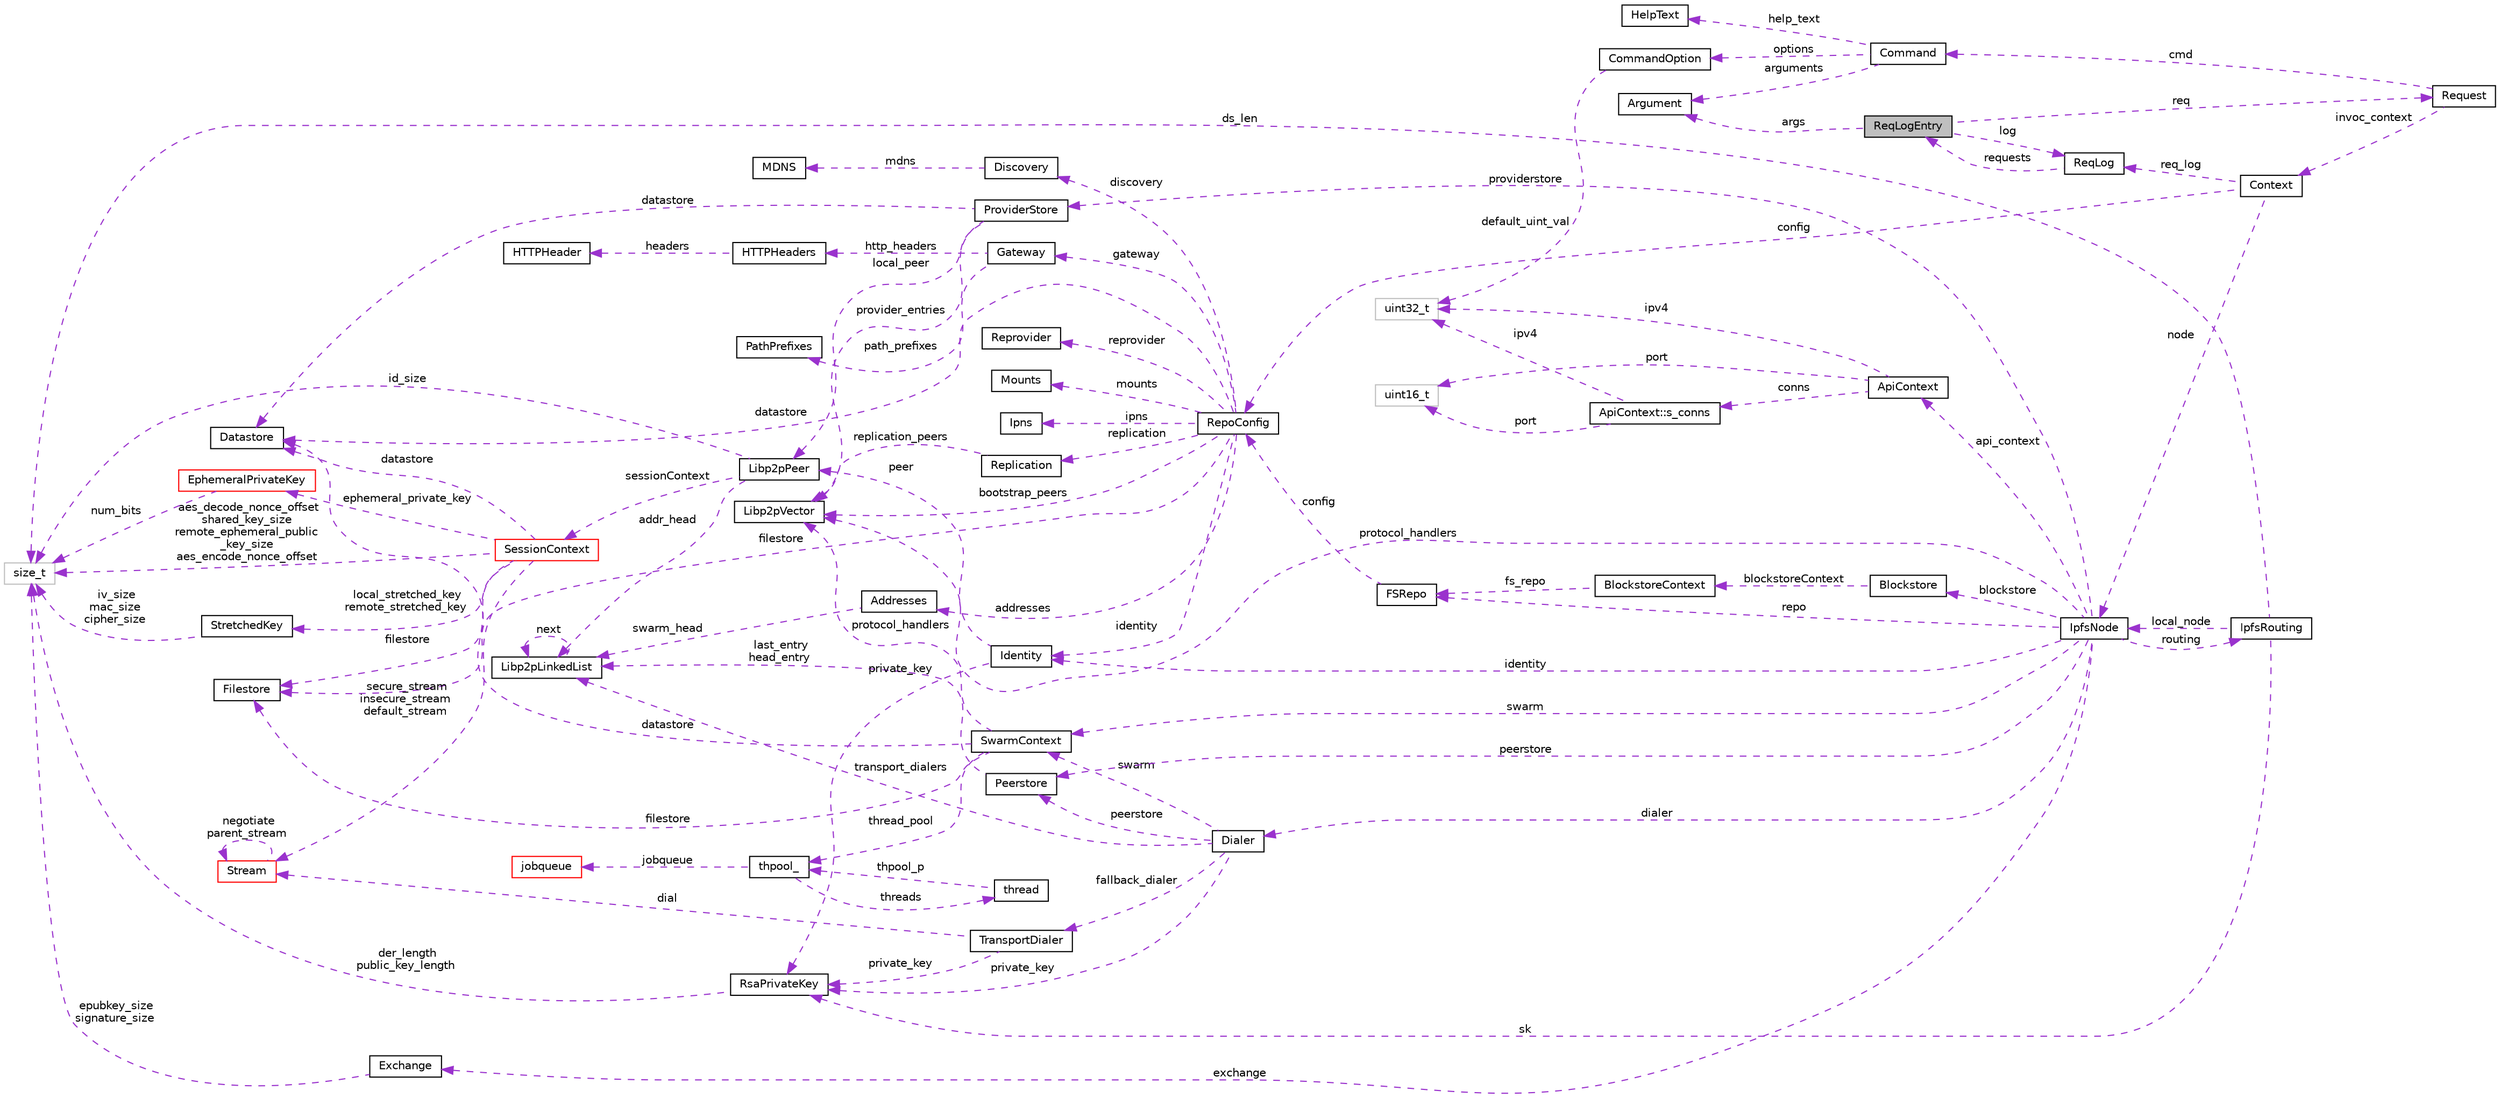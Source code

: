 digraph "ReqLogEntry"
{
  edge [fontname="Helvetica",fontsize="10",labelfontname="Helvetica",labelfontsize="10"];
  node [fontname="Helvetica",fontsize="10",shape=record];
  rankdir="LR";
  Node1 [label="ReqLogEntry",height=0.2,width=0.4,color="black", fillcolor="grey75", style="filled", fontcolor="black"];
  Node2 -> Node1 [dir="back",color="darkorchid3",fontsize="10",style="dashed",label=" log" ,fontname="Helvetica"];
  Node2 [label="ReqLog",height=0.2,width=0.4,color="black", fillcolor="white", style="filled",URL="$struct_req_log.html"];
  Node1 -> Node2 [dir="back",color="darkorchid3",fontsize="10",style="dashed",label=" requests" ,fontname="Helvetica"];
  Node3 -> Node1 [dir="back",color="darkorchid3",fontsize="10",style="dashed",label=" args" ,fontname="Helvetica"];
  Node3 [label="Argument",height=0.2,width=0.4,color="black", fillcolor="white", style="filled",URL="$struct_argument.html"];
  Node4 -> Node1 [dir="back",color="darkorchid3",fontsize="10",style="dashed",label=" req" ,fontname="Helvetica"];
  Node4 [label="Request",height=0.2,width=0.4,color="black", fillcolor="white", style="filled",URL="$struct_request.html"];
  Node5 -> Node4 [dir="back",color="darkorchid3",fontsize="10",style="dashed",label=" cmd" ,fontname="Helvetica"];
  Node5 [label="Command",height=0.2,width=0.4,color="black", fillcolor="white", style="filled",URL="$struct_command.html"];
  Node3 -> Node5 [dir="back",color="darkorchid3",fontsize="10",style="dashed",label=" arguments" ,fontname="Helvetica"];
  Node6 -> Node5 [dir="back",color="darkorchid3",fontsize="10",style="dashed",label=" options" ,fontname="Helvetica"];
  Node6 [label="CommandOption",height=0.2,width=0.4,color="black", fillcolor="white", style="filled",URL="$struct_command_option.html"];
  Node7 -> Node6 [dir="back",color="darkorchid3",fontsize="10",style="dashed",label=" default_uint_val" ,fontname="Helvetica"];
  Node7 [label="uint32_t",height=0.2,width=0.4,color="grey75", fillcolor="white", style="filled"];
  Node8 -> Node5 [dir="back",color="darkorchid3",fontsize="10",style="dashed",label=" help_text" ,fontname="Helvetica"];
  Node8 [label="HelpText",height=0.2,width=0.4,color="black", fillcolor="white", style="filled",URL="$struct_help_text.html"];
  Node9 -> Node4 [dir="back",color="darkorchid3",fontsize="10",style="dashed",label=" invoc_context" ,fontname="Helvetica"];
  Node9 [label="Context",height=0.2,width=0.4,color="black", fillcolor="white", style="filled",URL="$struct_context.html"];
  Node10 -> Node9 [dir="back",color="darkorchid3",fontsize="10",style="dashed",label=" node" ,fontname="Helvetica"];
  Node10 [label="IpfsNode",height=0.2,width=0.4,color="black", fillcolor="white", style="filled",URL="$struct_ipfs_node.html"];
  Node11 -> Node10 [dir="back",color="darkorchid3",fontsize="10",style="dashed",label=" protocol_handlers" ,fontname="Helvetica"];
  Node11 [label="Libp2pVector",height=0.2,width=0.4,color="black", fillcolor="white", style="filled",URL="$struct_libp2p_vector.html"];
  Node12 -> Node10 [dir="back",color="darkorchid3",fontsize="10",style="dashed",label=" identity" ,fontname="Helvetica"];
  Node12 [label="Identity",height=0.2,width=0.4,color="black", fillcolor="white", style="filled",URL="$struct_identity.html"];
  Node13 -> Node12 [dir="back",color="darkorchid3",fontsize="10",style="dashed",label=" peer" ,fontname="Helvetica"];
  Node13 [label="Libp2pPeer",height=0.2,width=0.4,color="black", fillcolor="white", style="filled",URL="$struct_libp2p_peer.html"];
  Node14 -> Node13 [dir="back",color="darkorchid3",fontsize="10",style="dashed",label=" sessionContext" ,fontname="Helvetica"];
  Node14 [label="SessionContext",height=0.2,width=0.4,color="red", fillcolor="white", style="filled",URL="$struct_session_context.html"];
  Node15 -> Node14 [dir="back",color="darkorchid3",fontsize="10",style="dashed",label=" ephemeral_private_key" ,fontname="Helvetica"];
  Node15 [label="EphemeralPrivateKey",height=0.2,width=0.4,color="red", fillcolor="white", style="filled",URL="$struct_ephemeral_private_key.html"];
  Node18 -> Node15 [dir="back",color="darkorchid3",fontsize="10",style="dashed",label=" num_bits" ,fontname="Helvetica"];
  Node18 [label="size_t",height=0.2,width=0.4,color="grey75", fillcolor="white", style="filled"];
  Node23 -> Node14 [dir="back",color="darkorchid3",fontsize="10",style="dashed",label=" local_stretched_key\nremote_stretched_key" ,fontname="Helvetica"];
  Node23 [label="StretchedKey",height=0.2,width=0.4,color="black", fillcolor="white", style="filled",URL="$struct_stretched_key.html"];
  Node18 -> Node23 [dir="back",color="darkorchid3",fontsize="10",style="dashed",label=" iv_size\nmac_size\ncipher_size" ,fontname="Helvetica"];
  Node25 -> Node14 [dir="back",color="darkorchid3",fontsize="10",style="dashed",label=" filestore" ,fontname="Helvetica"];
  Node25 [label="Filestore",height=0.2,width=0.4,color="black", fillcolor="white", style="filled",URL="$struct_filestore.html"];
  Node18 -> Node14 [dir="back",color="darkorchid3",fontsize="10",style="dashed",label=" aes_decode_nonce_offset\nshared_key_size\nremote_ephemeral_public\l_key_size\naes_encode_nonce_offset" ,fontname="Helvetica"];
  Node26 -> Node14 [dir="back",color="darkorchid3",fontsize="10",style="dashed",label=" datastore" ,fontname="Helvetica"];
  Node26 [label="Datastore",height=0.2,width=0.4,color="black", fillcolor="white", style="filled",URL="$struct_datastore.html"];
  Node27 -> Node14 [dir="back",color="darkorchid3",fontsize="10",style="dashed",label=" secure_stream\ninsecure_stream\ndefault_stream" ,fontname="Helvetica"];
  Node27 [label="Stream",height=0.2,width=0.4,color="red", fillcolor="white", style="filled",URL="$struct_stream.html"];
  Node27 -> Node27 [dir="back",color="darkorchid3",fontsize="10",style="dashed",label=" negotiate\nparent_stream" ,fontname="Helvetica"];
  Node30 -> Node13 [dir="back",color="darkorchid3",fontsize="10",style="dashed",label=" addr_head" ,fontname="Helvetica"];
  Node30 [label="Libp2pLinkedList",height=0.2,width=0.4,color="black", fillcolor="white", style="filled",URL="$struct_libp2p_linked_list.html"];
  Node30 -> Node30 [dir="back",color="darkorchid3",fontsize="10",style="dashed",label=" next" ,fontname="Helvetica"];
  Node18 -> Node13 [dir="back",color="darkorchid3",fontsize="10",style="dashed",label=" id_size" ,fontname="Helvetica"];
  Node31 -> Node12 [dir="back",color="darkorchid3",fontsize="10",style="dashed",label=" private_key" ,fontname="Helvetica"];
  Node31 [label="RsaPrivateKey",height=0.2,width=0.4,color="black", fillcolor="white", style="filled",URL="$struct_rsa_private_key.html"];
  Node18 -> Node31 [dir="back",color="darkorchid3",fontsize="10",style="dashed",label=" der_length\npublic_key_length" ,fontname="Helvetica"];
  Node32 -> Node10 [dir="back",color="darkorchid3",fontsize="10",style="dashed",label=" routing" ,fontname="Helvetica"];
  Node32 [label="IpfsRouting",height=0.2,width=0.4,color="black", fillcolor="white", style="filled",URL="$struct_ipfs_routing.html"];
  Node10 -> Node32 [dir="back",color="darkorchid3",fontsize="10",style="dashed",label=" local_node" ,fontname="Helvetica"];
  Node31 -> Node32 [dir="back",color="darkorchid3",fontsize="10",style="dashed",label=" sk" ,fontname="Helvetica"];
  Node18 -> Node32 [dir="back",color="darkorchid3",fontsize="10",style="dashed",label=" ds_len" ,fontname="Helvetica"];
  Node33 -> Node10 [dir="back",color="darkorchid3",fontsize="10",style="dashed",label=" providerstore" ,fontname="Helvetica"];
  Node33 [label="ProviderStore",height=0.2,width=0.4,color="black", fillcolor="white", style="filled",URL="$struct_provider_store.html"];
  Node11 -> Node33 [dir="back",color="darkorchid3",fontsize="10",style="dashed",label=" provider_entries" ,fontname="Helvetica"];
  Node13 -> Node33 [dir="back",color="darkorchid3",fontsize="10",style="dashed",label=" local_peer" ,fontname="Helvetica"];
  Node26 -> Node33 [dir="back",color="darkorchid3",fontsize="10",style="dashed",label=" datastore" ,fontname="Helvetica"];
  Node34 -> Node10 [dir="back",color="darkorchid3",fontsize="10",style="dashed",label=" dialer" ,fontname="Helvetica"];
  Node34 [label="Dialer",height=0.2,width=0.4,color="black", fillcolor="white", style="filled",URL="$struct_dialer.html"];
  Node35 -> Node34 [dir="back",color="darkorchid3",fontsize="10",style="dashed",label=" fallback_dialer" ,fontname="Helvetica"];
  Node35 [label="TransportDialer",height=0.2,width=0.4,color="black", fillcolor="white", style="filled",URL="$struct_transport_dialer.html"];
  Node31 -> Node35 [dir="back",color="darkorchid3",fontsize="10",style="dashed",label=" private_key" ,fontname="Helvetica"];
  Node27 -> Node35 [dir="back",color="darkorchid3",fontsize="10",style="dashed",label=" dial" ,fontname="Helvetica"];
  Node30 -> Node34 [dir="back",color="darkorchid3",fontsize="10",style="dashed",label=" transport_dialers" ,fontname="Helvetica"];
  Node31 -> Node34 [dir="back",color="darkorchid3",fontsize="10",style="dashed",label=" private_key" ,fontname="Helvetica"];
  Node36 -> Node34 [dir="back",color="darkorchid3",fontsize="10",style="dashed",label=" swarm" ,fontname="Helvetica"];
  Node36 [label="SwarmContext",height=0.2,width=0.4,color="black", fillcolor="white", style="filled",URL="$struct_swarm_context.html"];
  Node11 -> Node36 [dir="back",color="darkorchid3",fontsize="10",style="dashed",label=" protocol_handlers" ,fontname="Helvetica"];
  Node25 -> Node36 [dir="back",color="darkorchid3",fontsize="10",style="dashed",label=" filestore" ,fontname="Helvetica"];
  Node37 -> Node36 [dir="back",color="darkorchid3",fontsize="10",style="dashed",label=" thread_pool" ,fontname="Helvetica"];
  Node37 [label="thpool_",height=0.2,width=0.4,color="black", fillcolor="white", style="filled",URL="$structthpool__.html"];
  Node38 -> Node37 [dir="back",color="darkorchid3",fontsize="10",style="dashed",label=" threads" ,fontname="Helvetica"];
  Node38 [label="thread",height=0.2,width=0.4,color="black", fillcolor="white", style="filled",URL="$structthread.html"];
  Node37 -> Node38 [dir="back",color="darkorchid3",fontsize="10",style="dashed",label=" thpool_p" ,fontname="Helvetica"];
  Node39 -> Node37 [dir="back",color="darkorchid3",fontsize="10",style="dashed",label=" jobqueue" ,fontname="Helvetica"];
  Node39 [label="jobqueue",height=0.2,width=0.4,color="red", fillcolor="white", style="filled",URL="$structjobqueue.html"];
  Node26 -> Node36 [dir="back",color="darkorchid3",fontsize="10",style="dashed",label=" datastore" ,fontname="Helvetica"];
  Node42 -> Node34 [dir="back",color="darkorchid3",fontsize="10",style="dashed",label=" peerstore" ,fontname="Helvetica"];
  Node42 [label="Peerstore",height=0.2,width=0.4,color="black", fillcolor="white", style="filled",URL="$struct_peerstore.html"];
  Node30 -> Node42 [dir="back",color="darkorchid3",fontsize="10",style="dashed",label=" last_entry\nhead_entry" ,fontname="Helvetica"];
  Node43 -> Node10 [dir="back",color="darkorchid3",fontsize="10",style="dashed",label=" repo" ,fontname="Helvetica"];
  Node43 [label="FSRepo",height=0.2,width=0.4,color="black", fillcolor="white", style="filled",URL="$struct_f_s_repo.html"];
  Node44 -> Node43 [dir="back",color="darkorchid3",fontsize="10",style="dashed",label=" config" ,fontname="Helvetica"];
  Node44 [label="RepoConfig",height=0.2,width=0.4,color="black", fillcolor="white", style="filled",URL="$struct_repo_config.html"];
  Node11 -> Node44 [dir="back",color="darkorchid3",fontsize="10",style="dashed",label=" bootstrap_peers" ,fontname="Helvetica"];
  Node12 -> Node44 [dir="back",color="darkorchid3",fontsize="10",style="dashed",label=" identity" ,fontname="Helvetica"];
  Node45 -> Node44 [dir="back",color="darkorchid3",fontsize="10",style="dashed",label=" reprovider" ,fontname="Helvetica"];
  Node45 [label="Reprovider",height=0.2,width=0.4,color="black", fillcolor="white", style="filled",URL="$struct_reprovider.html"];
  Node46 -> Node44 [dir="back",color="darkorchid3",fontsize="10",style="dashed",label=" discovery" ,fontname="Helvetica"];
  Node46 [label="Discovery",height=0.2,width=0.4,color="black", fillcolor="white", style="filled",URL="$struct_discovery.html"];
  Node47 -> Node46 [dir="back",color="darkorchid3",fontsize="10",style="dashed",label=" mdns" ,fontname="Helvetica"];
  Node47 [label="MDNS",height=0.2,width=0.4,color="black", fillcolor="white", style="filled",URL="$struct_m_d_n_s.html"];
  Node48 -> Node44 [dir="back",color="darkorchid3",fontsize="10",style="dashed",label=" mounts" ,fontname="Helvetica"];
  Node48 [label="Mounts",height=0.2,width=0.4,color="black", fillcolor="white", style="filled",URL="$struct_mounts.html"];
  Node49 -> Node44 [dir="back",color="darkorchid3",fontsize="10",style="dashed",label=" ipns" ,fontname="Helvetica"];
  Node49 [label="Ipns",height=0.2,width=0.4,color="black", fillcolor="white", style="filled",URL="$struct_ipns.html"];
  Node25 -> Node44 [dir="back",color="darkorchid3",fontsize="10",style="dashed",label=" filestore" ,fontname="Helvetica"];
  Node50 -> Node44 [dir="back",color="darkorchid3",fontsize="10",style="dashed",label=" addresses" ,fontname="Helvetica"];
  Node50 [label="Addresses",height=0.2,width=0.4,color="black", fillcolor="white", style="filled",URL="$struct_addresses.html"];
  Node30 -> Node50 [dir="back",color="darkorchid3",fontsize="10",style="dashed",label=" swarm_head" ,fontname="Helvetica"];
  Node51 -> Node44 [dir="back",color="darkorchid3",fontsize="10",style="dashed",label=" replication" ,fontname="Helvetica"];
  Node51 [label="Replication",height=0.2,width=0.4,color="black", fillcolor="white", style="filled",URL="$struct_replication.html"];
  Node11 -> Node51 [dir="back",color="darkorchid3",fontsize="10",style="dashed",label=" replication_peers" ,fontname="Helvetica"];
  Node52 -> Node44 [dir="back",color="darkorchid3",fontsize="10",style="dashed",label=" gateway" ,fontname="Helvetica"];
  Node52 [label="Gateway",height=0.2,width=0.4,color="black", fillcolor="white", style="filled",URL="$struct_gateway.html"];
  Node53 -> Node52 [dir="back",color="darkorchid3",fontsize="10",style="dashed",label=" http_headers" ,fontname="Helvetica"];
  Node53 [label="HTTPHeaders",height=0.2,width=0.4,color="black", fillcolor="white", style="filled",URL="$struct_h_t_t_p_headers.html"];
  Node54 -> Node53 [dir="back",color="darkorchid3",fontsize="10",style="dashed",label=" headers" ,fontname="Helvetica"];
  Node54 [label="HTTPHeader",height=0.2,width=0.4,color="black", fillcolor="white", style="filled",URL="$struct_h_t_t_p_header.html"];
  Node55 -> Node52 [dir="back",color="darkorchid3",fontsize="10",style="dashed",label=" path_prefixes" ,fontname="Helvetica"];
  Node55 [label="PathPrefixes",height=0.2,width=0.4,color="black", fillcolor="white", style="filled",URL="$struct_path_prefixes.html"];
  Node26 -> Node44 [dir="back",color="darkorchid3",fontsize="10",style="dashed",label=" datastore" ,fontname="Helvetica"];
  Node36 -> Node10 [dir="back",color="darkorchid3",fontsize="10",style="dashed",label=" swarm" ,fontname="Helvetica"];
  Node56 -> Node10 [dir="back",color="darkorchid3",fontsize="10",style="dashed",label=" api_context" ,fontname="Helvetica"];
  Node56 [label="ApiContext",height=0.2,width=0.4,color="black", fillcolor="white", style="filled",URL="$struct_api_context.html"];
  Node7 -> Node56 [dir="back",color="darkorchid3",fontsize="10",style="dashed",label=" ipv4" ,fontname="Helvetica"];
  Node57 -> Node56 [dir="back",color="darkorchid3",fontsize="10",style="dashed",label=" port" ,fontname="Helvetica"];
  Node57 [label="uint16_t",height=0.2,width=0.4,color="grey75", fillcolor="white", style="filled"];
  Node58 -> Node56 [dir="back",color="darkorchid3",fontsize="10",style="dashed",label=" conns" ,fontname="Helvetica"];
  Node58 [label="ApiContext::s_conns",height=0.2,width=0.4,color="black", fillcolor="white", style="filled",URL="$struct_api_context_1_1s__conns.html"];
  Node7 -> Node58 [dir="back",color="darkorchid3",fontsize="10",style="dashed",label=" ipv4" ,fontname="Helvetica"];
  Node57 -> Node58 [dir="back",color="darkorchid3",fontsize="10",style="dashed",label=" port" ,fontname="Helvetica"];
  Node59 -> Node10 [dir="back",color="darkorchid3",fontsize="10",style="dashed",label=" exchange" ,fontname="Helvetica"];
  Node59 [label="Exchange",height=0.2,width=0.4,color="black", fillcolor="white", style="filled",URL="$struct_exchange.html"];
  Node18 -> Node59 [dir="back",color="darkorchid3",fontsize="10",style="dashed",label=" epubkey_size\nsignature_size" ,fontname="Helvetica"];
  Node60 -> Node10 [dir="back",color="darkorchid3",fontsize="10",style="dashed",label=" blockstore" ,fontname="Helvetica"];
  Node60 [label="Blockstore",height=0.2,width=0.4,color="black", fillcolor="white", style="filled",URL="$struct_blockstore.html"];
  Node61 -> Node60 [dir="back",color="darkorchid3",fontsize="10",style="dashed",label=" blockstoreContext" ,fontname="Helvetica"];
  Node61 [label="BlockstoreContext",height=0.2,width=0.4,color="black", fillcolor="white", style="filled",URL="$struct_blockstore_context.html"];
  Node43 -> Node61 [dir="back",color="darkorchid3",fontsize="10",style="dashed",label=" fs_repo" ,fontname="Helvetica"];
  Node42 -> Node10 [dir="back",color="darkorchid3",fontsize="10",style="dashed",label=" peerstore" ,fontname="Helvetica"];
  Node2 -> Node9 [dir="back",color="darkorchid3",fontsize="10",style="dashed",label=" req_log" ,fontname="Helvetica"];
  Node44 -> Node9 [dir="back",color="darkorchid3",fontsize="10",style="dashed",label=" config" ,fontname="Helvetica"];
}
